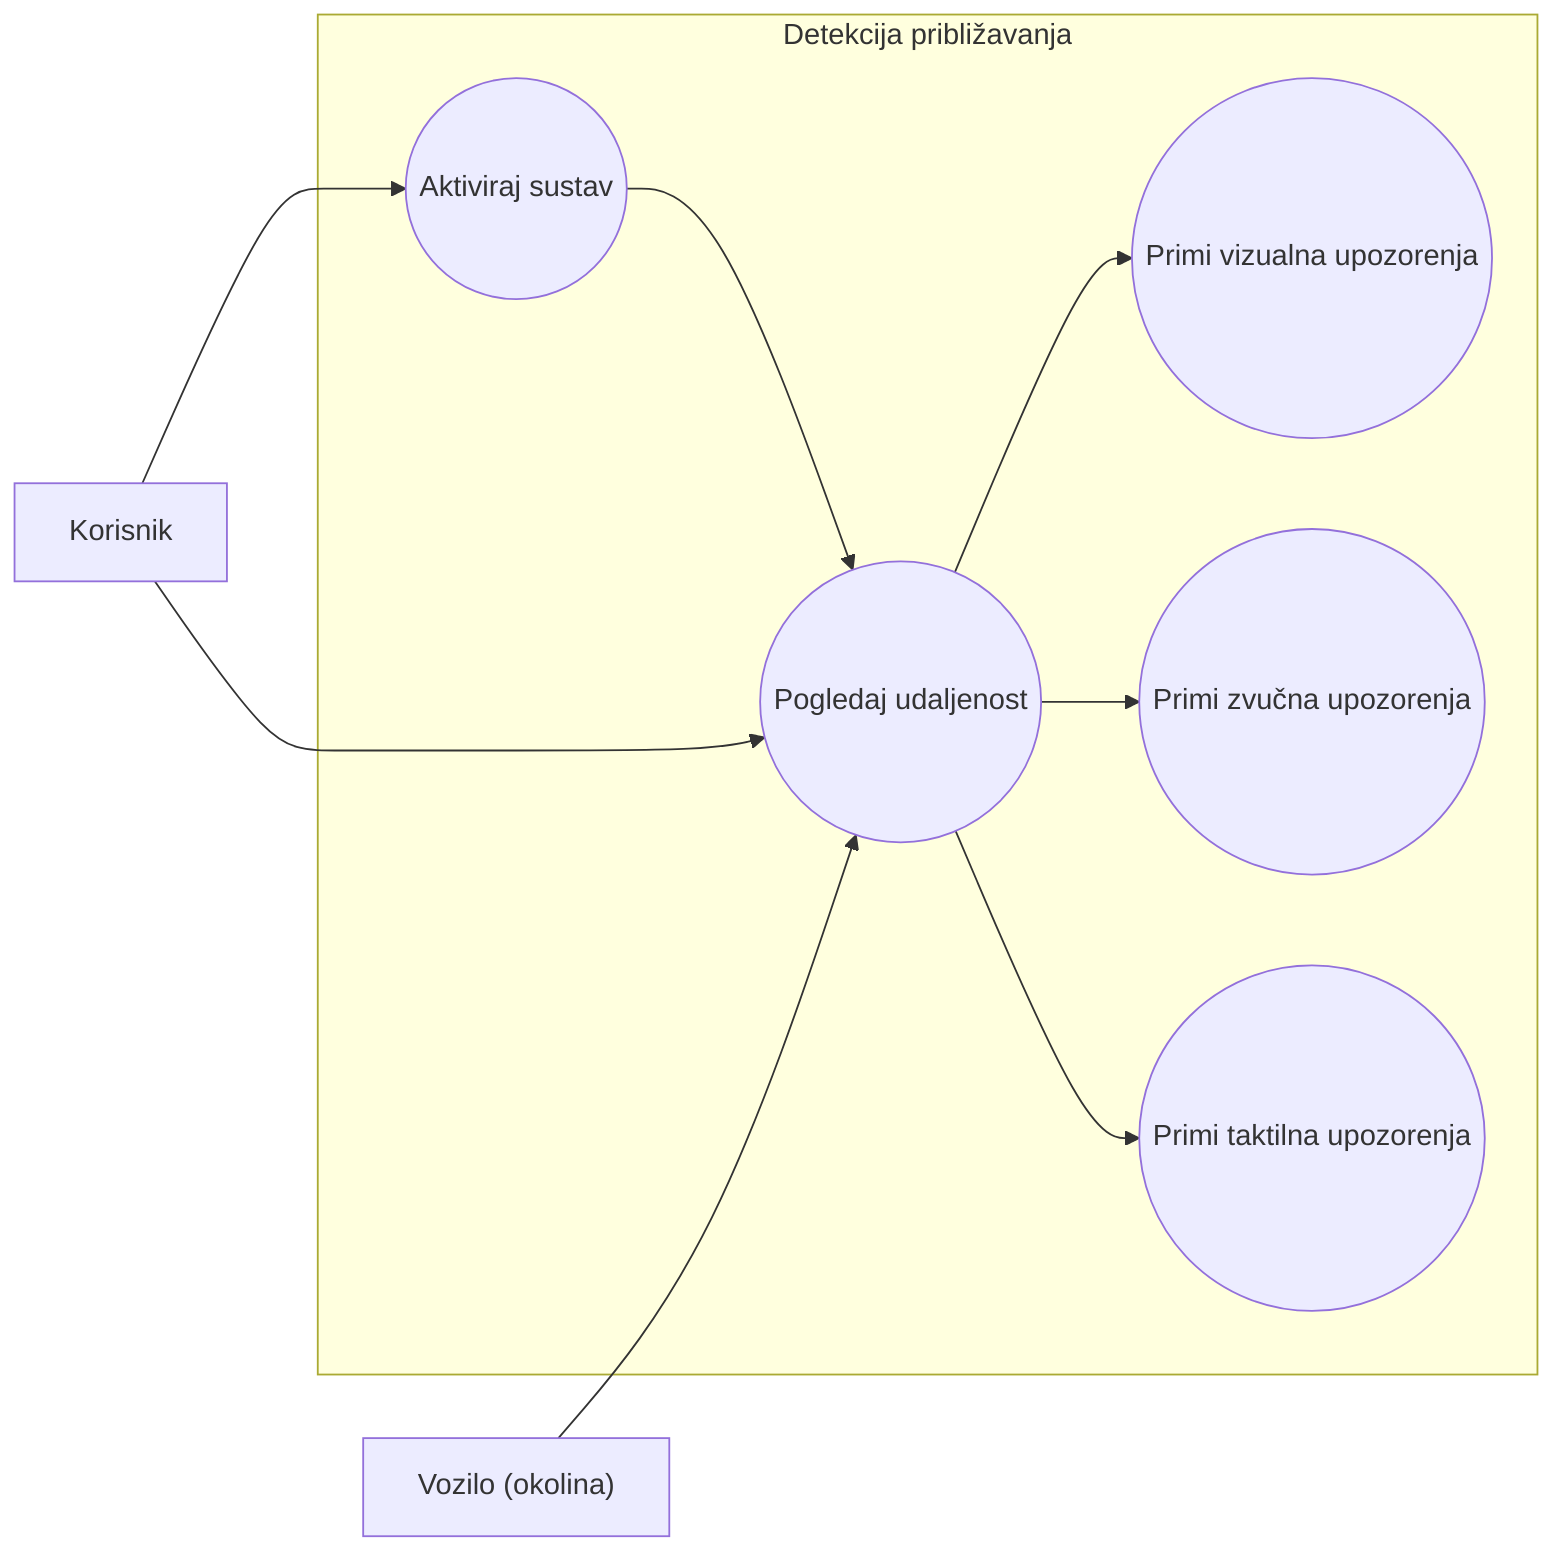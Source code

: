 flowchart LR
    %% Definicija sustava
    subgraph Sustav["Detekcija približavanja"]
        UC1(("Aktiviraj sustav"))
        UC2(("Pogledaj udaljenost"))
        UC3(("Primi vizualna upozorenja"))
        UC4(("Primi zvučna upozorenja"))
        UC5(("Primi taktilna upozorenja"))
    end

    %% Akteri
    User["Korisnik"]
    Vehicle["Vozilo (okolina)"]

    %% Veze aktera i use case-ova
    User --> UC1
    User --> UC2
    Vehicle --> UC2

    %% Interni tok
    UC1 --> UC2
    UC2 --> UC3
    UC2 --> UC4
    UC2 --> UC5